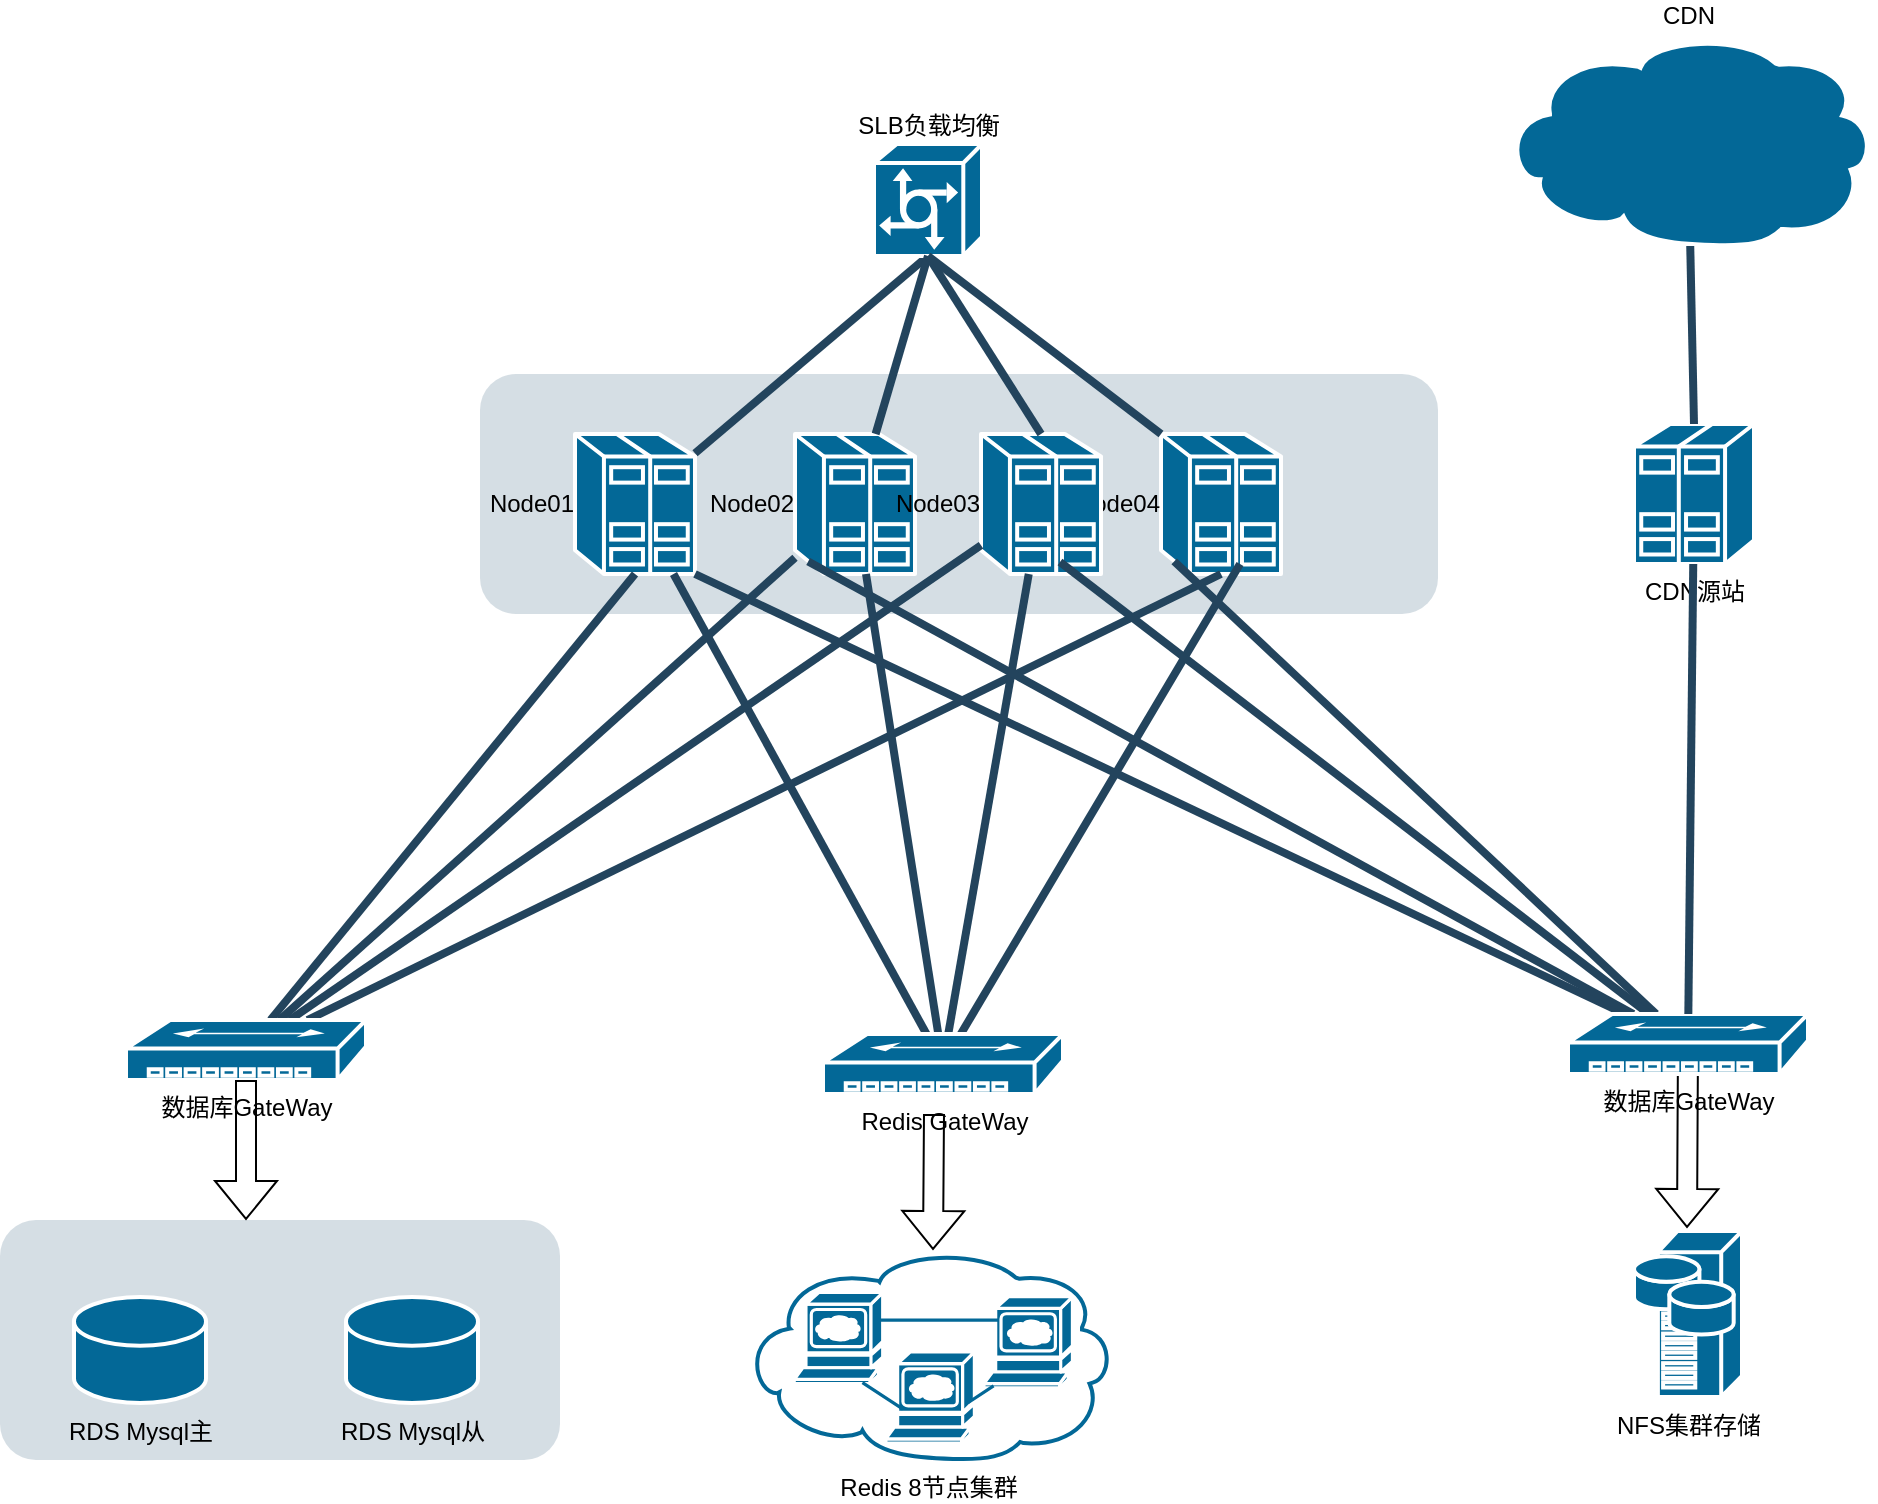 <mxfile version="21.8.2" type="github">
  <diagram id="6a731a19-8d31-9384-78a2-239565b7b9f0" name="Page-1">
    <mxGraphModel dx="1562" dy="830" grid="1" gridSize="10" guides="1" tooltips="1" connect="1" arrows="1" fold="1" page="1" pageScale="1" pageWidth="827" pageHeight="1169" background="none" math="0" shadow="0">
      <root>
        <mxCell id="0" />
        <mxCell id="1" parent="0" />
        <mxCell id="2091" value="" style="rounded=1;whiteSpace=wrap;html=1;strokeColor=none;fillColor=#BAC8D3;fontSize=24;fontColor=#23445D;align=center;opacity=60;flipH=1;" parent="1" vertex="1">
          <mxGeometry x="990" y="290" width="479" height="120" as="geometry" />
        </mxCell>
        <mxCell id="2175" style="edgeStyle=none;rounded=1;html=1;strokeColor=#23445D;endArrow=none;endFill=0;strokeWidth=4;exitX=0.5;exitY=1;exitDx=0;exitDy=0;exitPerimeter=0;" parent="1" source="f8hAHo9c5CAadVZFo8Ym-2258" target="f8hAHo9c5CAadVZFo8Ym-2262" edge="1">
          <mxGeometry relative="1" as="geometry">
            <mxPoint x="1251" y="240.0" as="sourcePoint" />
            <mxPoint x="1070" y="297.013" as="targetPoint" />
          </mxGeometry>
        </mxCell>
        <mxCell id="f8hAHo9c5CAadVZFo8Ym-2258" value="SLB负载均衡" style="shape=mxgraph.cisco.servers.communications_server;sketch=0;html=1;pointerEvents=1;dashed=0;fillColor=#036897;strokeColor=#ffffff;strokeWidth=2;verticalLabelPosition=top;verticalAlign=bottom;align=center;outlineConnect=0;labelPosition=center;" vertex="1" parent="1">
          <mxGeometry x="1187" y="175" width="54" height="56" as="geometry" />
        </mxCell>
        <mxCell id="f8hAHo9c5CAadVZFo8Ym-2261" value="Node04" style="shape=mxgraph.cisco.servers.standard_host;sketch=0;html=1;pointerEvents=1;dashed=0;fillColor=#036897;strokeColor=#ffffff;strokeWidth=2;verticalLabelPosition=middle;verticalAlign=middle;align=right;outlineConnect=0;labelPosition=left;flipH=1;" vertex="1" parent="1">
          <mxGeometry x="1330.5" y="320" width="60" height="70" as="geometry" />
        </mxCell>
        <mxCell id="f8hAHo9c5CAadVZFo8Ym-2262" value="Node01" style="shape=mxgraph.cisco.servers.standard_host;sketch=0;html=1;pointerEvents=1;dashed=0;fillColor=#036897;strokeColor=#ffffff;strokeWidth=2;verticalLabelPosition=middle;verticalAlign=middle;align=right;outlineConnect=0;labelPosition=left;flipH=1;" vertex="1" parent="1">
          <mxGeometry x="1037.5" y="320" width="60" height="70" as="geometry" />
        </mxCell>
        <mxCell id="f8hAHo9c5CAadVZFo8Ym-2263" value="Node02&lt;br&gt;" style="shape=mxgraph.cisco.servers.standard_host;sketch=0;html=1;pointerEvents=1;dashed=0;fillColor=#036897;strokeColor=#ffffff;strokeWidth=2;verticalLabelPosition=middle;verticalAlign=middle;align=right;outlineConnect=0;labelPosition=left;flipH=1;" vertex="1" parent="1">
          <mxGeometry x="1147.5" y="320" width="60" height="70" as="geometry" />
        </mxCell>
        <mxCell id="f8hAHo9c5CAadVZFo8Ym-2264" value="Node03" style="shape=mxgraph.cisco.servers.standard_host;sketch=0;html=1;pointerEvents=1;dashed=0;fillColor=#036897;strokeColor=#ffffff;strokeWidth=2;verticalLabelPosition=middle;verticalAlign=middle;align=right;outlineConnect=0;labelPosition=left;flipH=1;" vertex="1" parent="1">
          <mxGeometry x="1240.5" y="320" width="60" height="70" as="geometry" />
        </mxCell>
        <mxCell id="f8hAHo9c5CAadVZFo8Ym-2265" style="edgeStyle=none;rounded=1;html=1;strokeColor=#23445D;endArrow=none;endFill=0;strokeWidth=4;exitX=0.5;exitY=1;exitDx=0;exitDy=0;exitPerimeter=0;" edge="1" parent="1" source="f8hAHo9c5CAadVZFo8Ym-2258" target="f8hAHo9c5CAadVZFo8Ym-2263">
          <mxGeometry relative="1" as="geometry">
            <mxPoint x="1296" y="178.188" as="sourcePoint" />
            <mxPoint x="1185" y="290.003" as="targetPoint" />
          </mxGeometry>
        </mxCell>
        <mxCell id="f8hAHo9c5CAadVZFo8Ym-2266" style="edgeStyle=none;rounded=1;html=1;strokeColor=#23445D;endArrow=none;endFill=0;strokeWidth=4;entryX=0.5;entryY=0;entryDx=0;entryDy=0;entryPerimeter=0;exitX=0.5;exitY=1;exitDx=0;exitDy=0;exitPerimeter=0;" edge="1" parent="1" source="f8hAHo9c5CAadVZFo8Ym-2258" target="f8hAHo9c5CAadVZFo8Ym-2264">
          <mxGeometry relative="1" as="geometry">
            <mxPoint x="1220" y="200" as="sourcePoint" />
            <mxPoint x="1090" y="317.013" as="targetPoint" />
          </mxGeometry>
        </mxCell>
        <mxCell id="f8hAHo9c5CAadVZFo8Ym-2267" style="edgeStyle=none;rounded=1;html=1;strokeColor=#23445D;endArrow=none;endFill=0;strokeWidth=4;exitX=0.5;exitY=1;exitDx=0;exitDy=0;exitPerimeter=0;entryX=1;entryY=0;entryDx=0;entryDy=0;entryPerimeter=0;" edge="1" parent="1" source="f8hAHo9c5CAadVZFo8Ym-2258" target="f8hAHo9c5CAadVZFo8Ym-2261">
          <mxGeometry relative="1" as="geometry">
            <mxPoint x="1238" y="230" as="sourcePoint" />
            <mxPoint x="1100" y="327.013" as="targetPoint" />
          </mxGeometry>
        </mxCell>
        <mxCell id="f8hAHo9c5CAadVZFo8Ym-2269" style="edgeStyle=none;rounded=1;html=1;strokeColor=#23445D;endArrow=none;endFill=0;strokeWidth=4;entryX=0.5;entryY=1;entryDx=0;entryDy=0;entryPerimeter=0;" edge="1" parent="1" source="f8hAHo9c5CAadVZFo8Ym-2295" target="f8hAHo9c5CAadVZFo8Ym-2262">
          <mxGeometry relative="1" as="geometry">
            <mxPoint x="1020.625" y="570" as="sourcePoint" />
            <mxPoint x="1080" y="307.013" as="targetPoint" />
          </mxGeometry>
        </mxCell>
        <mxCell id="f8hAHo9c5CAadVZFo8Ym-2270" style="edgeStyle=none;rounded=1;html=1;strokeColor=#23445D;endArrow=none;endFill=0;strokeWidth=4;" edge="1" parent="1" source="f8hAHo9c5CAadVZFo8Ym-2262" target="f8hAHo9c5CAadVZFo8Ym-2299">
          <mxGeometry relative="1" as="geometry">
            <mxPoint x="1798" y="226" as="sourcePoint" />
            <mxPoint x="1377.335" y="650" as="targetPoint" />
          </mxGeometry>
        </mxCell>
        <mxCell id="f8hAHo9c5CAadVZFo8Ym-2271" style="edgeStyle=none;rounded=1;html=1;strokeColor=#23445D;endArrow=none;endFill=0;strokeWidth=4;" edge="1" parent="1" source="f8hAHo9c5CAadVZFo8Ym-2263" target="f8hAHo9c5CAadVZFo8Ym-2295">
          <mxGeometry relative="1" as="geometry">
            <mxPoint x="1013" y="372.125" as="sourcePoint" />
            <mxPoint x="1044.057" y="570" as="targetPoint" />
          </mxGeometry>
        </mxCell>
        <mxCell id="f8hAHo9c5CAadVZFo8Ym-2272" style="edgeStyle=none;rounded=1;html=1;strokeColor=#23445D;endArrow=none;endFill=0;strokeWidth=4;" edge="1" parent="1" source="f8hAHo9c5CAadVZFo8Ym-2264" target="f8hAHo9c5CAadVZFo8Ym-2295">
          <mxGeometry relative="1" as="geometry">
            <mxPoint x="1275" y="350" as="sourcePoint" />
            <mxPoint x="1054.4" y="579.6" as="targetPoint" />
          </mxGeometry>
        </mxCell>
        <mxCell id="f8hAHo9c5CAadVZFo8Ym-2273" style="edgeStyle=none;rounded=1;html=1;strokeColor=#23445D;endArrow=none;endFill=0;strokeWidth=4;exitX=0.5;exitY=1;exitDx=0;exitDy=0;exitPerimeter=0;" edge="1" parent="1" source="f8hAHo9c5CAadVZFo8Ym-2261" target="f8hAHo9c5CAadVZFo8Ym-2295">
          <mxGeometry relative="1" as="geometry">
            <mxPoint x="1380" y="390" as="sourcePoint" />
            <mxPoint x="1054.4" y="579.6" as="targetPoint" />
          </mxGeometry>
        </mxCell>
        <mxCell id="f8hAHo9c5CAadVZFo8Ym-2286" style="edgeStyle=none;rounded=1;html=1;strokeColor=#23445D;endArrow=none;endFill=0;strokeWidth=4;" edge="1" parent="1" target="f8hAHo9c5CAadVZFo8Ym-2299">
          <mxGeometry relative="1" as="geometry">
            <mxPoint x="1370" y="385" as="sourcePoint" />
            <mxPoint x="1422.5" y="650" as="targetPoint" />
          </mxGeometry>
        </mxCell>
        <mxCell id="f8hAHo9c5CAadVZFo8Ym-2288" style="edgeStyle=none;rounded=1;html=1;strokeColor=#23445D;endArrow=none;endFill=0;strokeWidth=4;" edge="1" parent="1" source="f8hAHo9c5CAadVZFo8Ym-2263" target="f8hAHo9c5CAadVZFo8Ym-2299">
          <mxGeometry relative="1" as="geometry">
            <mxPoint x="1177" y="400" as="sourcePoint" />
            <mxPoint x="1392.936" y="650" as="targetPoint" />
          </mxGeometry>
        </mxCell>
        <mxCell id="f8hAHo9c5CAadVZFo8Ym-2291" value="" style="rounded=1;whiteSpace=wrap;html=1;strokeColor=none;fillColor=#BAC8D3;fontSize=24;fontColor=#23445D;align=center;opacity=60;" vertex="1" parent="1">
          <mxGeometry x="750" y="713" width="280" height="120" as="geometry" />
        </mxCell>
        <mxCell id="f8hAHo9c5CAadVZFo8Ym-2292" value="RDS Mysql主" style="shape=mxgraph.cisco.storage.relational_database;sketch=0;html=1;pointerEvents=1;dashed=0;fillColor=#036897;strokeColor=#ffffff;strokeWidth=2;verticalLabelPosition=bottom;verticalAlign=top;align=center;outlineConnect=0;" vertex="1" parent="1">
          <mxGeometry x="787" y="751.5" width="66" height="53" as="geometry" />
        </mxCell>
        <mxCell id="f8hAHo9c5CAadVZFo8Ym-2293" value="RDS Mysql从" style="shape=mxgraph.cisco.storage.relational_database;sketch=0;html=1;pointerEvents=1;dashed=0;fillColor=#036897;strokeColor=#ffffff;strokeWidth=2;verticalLabelPosition=bottom;verticalAlign=top;align=center;outlineConnect=0;" vertex="1" parent="1">
          <mxGeometry x="923" y="751.5" width="66" height="53" as="geometry" />
        </mxCell>
        <mxCell id="f8hAHo9c5CAadVZFo8Ym-2295" value="数据库GateWay" style="shape=mxgraph.cisco.hubs_and_gateways.small_hub;sketch=0;html=1;pointerEvents=1;dashed=0;fillColor=#036897;strokeColor=#ffffff;strokeWidth=2;verticalLabelPosition=bottom;verticalAlign=top;align=center;outlineConnect=0;" vertex="1" parent="1">
          <mxGeometry x="813" y="613" width="120" height="30" as="geometry" />
        </mxCell>
        <mxCell id="f8hAHo9c5CAadVZFo8Ym-2298" value="" style="shape=flexArrow;endArrow=classic;html=1;rounded=0;" edge="1" parent="1" source="f8hAHo9c5CAadVZFo8Ym-2295">
          <mxGeometry width="50" height="50" relative="1" as="geometry">
            <mxPoint x="1103" y="583" as="sourcePoint" />
            <mxPoint x="873" y="713" as="targetPoint" />
          </mxGeometry>
        </mxCell>
        <mxCell id="f8hAHo9c5CAadVZFo8Ym-2300" value="" style="edgeStyle=none;rounded=1;html=1;strokeColor=#23445D;endArrow=none;endFill=0;strokeWidth=4;" edge="1" parent="1" source="f8hAHo9c5CAadVZFo8Ym-2264" target="f8hAHo9c5CAadVZFo8Ym-2299">
          <mxGeometry relative="1" as="geometry">
            <mxPoint x="1287" y="400" as="sourcePoint" />
            <mxPoint x="1407.519" y="650" as="targetPoint" />
          </mxGeometry>
        </mxCell>
        <mxCell id="f8hAHo9c5CAadVZFo8Ym-2299" value="Redis GateWay" style="shape=mxgraph.cisco.hubs_and_gateways.small_hub;sketch=0;html=1;pointerEvents=1;dashed=0;fillColor=#036897;strokeColor=#ffffff;strokeWidth=2;verticalLabelPosition=bottom;verticalAlign=top;align=center;outlineConnect=0;" vertex="1" parent="1">
          <mxGeometry x="1161.5" y="620" width="120" height="30" as="geometry" />
        </mxCell>
        <mxCell id="f8hAHo9c5CAadVZFo8Ym-2302" value="Redis 8节点集群" style="shape=mxgraph.cisco.storage.web_cluster;sketch=0;html=1;pointerEvents=1;dashed=0;fillColor=#036897;strokeColor=#ffffff;strokeWidth=2;verticalLabelPosition=bottom;verticalAlign=top;align=center;outlineConnect=0;" vertex="1" parent="1">
          <mxGeometry x="1121" y="727" width="186" height="106" as="geometry" />
        </mxCell>
        <mxCell id="f8hAHo9c5CAadVZFo8Ym-2303" value="" style="shape=flexArrow;endArrow=classic;html=1;rounded=0;" edge="1" parent="1">
          <mxGeometry width="50" height="50" relative="1" as="geometry">
            <mxPoint x="1217" y="660" as="sourcePoint" />
            <mxPoint x="1216.5" y="728" as="targetPoint" />
          </mxGeometry>
        </mxCell>
        <mxCell id="f8hAHo9c5CAadVZFo8Ym-2306" value="CDN" style="shape=mxgraph.cisco.storage.cloud;sketch=0;html=1;pointerEvents=1;dashed=0;fillColor=#036897;strokeColor=#ffffff;strokeWidth=2;verticalLabelPosition=top;verticalAlign=bottom;align=center;outlineConnect=0;labelPosition=center;" vertex="1" parent="1">
          <mxGeometry x="1501" y="120" width="186" height="106" as="geometry" />
        </mxCell>
        <mxCell id="f8hAHo9c5CAadVZFo8Ym-2307" value="CDN源站" style="shape=mxgraph.cisco.servers.standard_host;sketch=0;html=1;pointerEvents=1;dashed=0;fillColor=#036897;strokeColor=#ffffff;strokeWidth=2;verticalLabelPosition=bottom;verticalAlign=top;align=center;outlineConnect=0;" vertex="1" parent="1">
          <mxGeometry x="1567" y="315" width="60" height="70" as="geometry" />
        </mxCell>
        <mxCell id="f8hAHo9c5CAadVZFo8Ym-2308" style="edgeStyle=none;rounded=1;html=1;strokeColor=#23445D;endArrow=none;endFill=0;strokeWidth=4;entryX=0.5;entryY=0;entryDx=0;entryDy=0;entryPerimeter=0;" edge="1" parent="1" source="f8hAHo9c5CAadVZFo8Ym-2306" target="f8hAHo9c5CAadVZFo8Ym-2307">
          <mxGeometry relative="1" as="geometry">
            <mxPoint x="1471" y="191" as="sourcePoint" />
            <mxPoint x="1648" y="315" as="targetPoint" />
          </mxGeometry>
        </mxCell>
        <mxCell id="f8hAHo9c5CAadVZFo8Ym-2311" value="NFS集群存储" style="shape=mxgraph.cisco.servers.storage_server;sketch=0;html=1;pointerEvents=1;dashed=0;fillColor=#036897;strokeColor=#ffffff;strokeWidth=2;verticalLabelPosition=bottom;verticalAlign=top;align=center;outlineConnect=0;" vertex="1" parent="1">
          <mxGeometry x="1567" y="718.5" width="54" height="83" as="geometry" />
        </mxCell>
        <mxCell id="f8hAHo9c5CAadVZFo8Ym-2313" value="" style="shape=flexArrow;endArrow=classic;html=1;rounded=0;" edge="1" parent="1" source="f8hAHo9c5CAadVZFo8Ym-2312">
          <mxGeometry width="50" height="50" relative="1" as="geometry">
            <mxPoint x="1593.5" y="627" as="sourcePoint" />
            <mxPoint x="1593.5" y="717" as="targetPoint" />
          </mxGeometry>
        </mxCell>
        <mxCell id="f8hAHo9c5CAadVZFo8Ym-2316" style="edgeStyle=none;rounded=1;html=1;strokeColor=#23445D;endArrow=none;endFill=0;strokeWidth=4;exitX=0;exitY=1;exitDx=0;exitDy=0;exitPerimeter=0;" edge="1" parent="1" source="f8hAHo9c5CAadVZFo8Ym-2262" target="f8hAHo9c5CAadVZFo8Ym-2312">
          <mxGeometry relative="1" as="geometry">
            <mxPoint x="1215" y="400" as="sourcePoint" />
            <mxPoint x="1378" y="610" as="targetPoint" />
          </mxGeometry>
        </mxCell>
        <mxCell id="f8hAHo9c5CAadVZFo8Ym-2317" style="edgeStyle=none;rounded=1;html=1;strokeColor=#23445D;endArrow=none;endFill=0;strokeWidth=4;exitX=0.89;exitY=0.91;exitDx=0;exitDy=0;exitPerimeter=0;" edge="1" parent="1" source="f8hAHo9c5CAadVZFo8Ym-2261" target="f8hAHo9c5CAadVZFo8Ym-2312">
          <mxGeometry relative="1" as="geometry">
            <mxPoint x="1405.5" y="360" as="sourcePoint" />
            <mxPoint x="1714" y="590" as="targetPoint" />
          </mxGeometry>
        </mxCell>
        <mxCell id="f8hAHo9c5CAadVZFo8Ym-2318" style="edgeStyle=none;rounded=1;html=1;strokeColor=#23445D;endArrow=none;endFill=0;strokeWidth=4;exitX=0.89;exitY=0.91;exitDx=0;exitDy=0;exitPerimeter=0;" edge="1" parent="1" target="f8hAHo9c5CAadVZFo8Ym-2312">
          <mxGeometry relative="1" as="geometry">
            <mxPoint x="1280" y="384" as="sourcePoint" />
            <mxPoint x="1875" y="600" as="targetPoint" />
          </mxGeometry>
        </mxCell>
        <mxCell id="f8hAHo9c5CAadVZFo8Ym-2319" style="edgeStyle=none;rounded=1;html=1;strokeColor=#23445D;endArrow=none;endFill=0;strokeWidth=4;exitX=0.89;exitY=0.91;exitDx=0;exitDy=0;exitPerimeter=0;" edge="1" parent="1" source="f8hAHo9c5CAadVZFo8Ym-2263" target="f8hAHo9c5CAadVZFo8Ym-2312">
          <mxGeometry relative="1" as="geometry">
            <mxPoint x="1159" y="384" as="sourcePoint" />
            <mxPoint x="1754" y="600" as="targetPoint" />
          </mxGeometry>
        </mxCell>
        <mxCell id="f8hAHo9c5CAadVZFo8Ym-2320" value="" style="shape=flexArrow;endArrow=classic;html=1;rounded=0;" edge="1" parent="1" target="f8hAHo9c5CAadVZFo8Ym-2312">
          <mxGeometry width="50" height="50" relative="1" as="geometry">
            <mxPoint x="1593.5" y="627" as="sourcePoint" />
            <mxPoint x="1593.5" y="717" as="targetPoint" />
          </mxGeometry>
        </mxCell>
        <mxCell id="f8hAHo9c5CAadVZFo8Ym-2312" value="数据库GateWay" style="shape=mxgraph.cisco.hubs_and_gateways.small_hub;sketch=0;html=1;pointerEvents=1;dashed=0;fillColor=#036897;strokeColor=#ffffff;strokeWidth=2;verticalLabelPosition=bottom;verticalAlign=top;align=center;outlineConnect=0;" vertex="1" parent="1">
          <mxGeometry x="1534" y="610" width="120" height="30" as="geometry" />
        </mxCell>
        <mxCell id="f8hAHo9c5CAadVZFo8Ym-2323" style="edgeStyle=none;rounded=1;html=1;strokeColor=#23445D;endArrow=none;endFill=0;strokeWidth=4;" edge="1" parent="1" source="f8hAHo9c5CAadVZFo8Ym-2307" target="f8hAHo9c5CAadVZFo8Ym-2312">
          <mxGeometry relative="1" as="geometry">
            <mxPoint x="1394" y="394" as="sourcePoint" />
            <mxPoint x="1720" y="600" as="targetPoint" />
          </mxGeometry>
        </mxCell>
      </root>
    </mxGraphModel>
  </diagram>
</mxfile>
